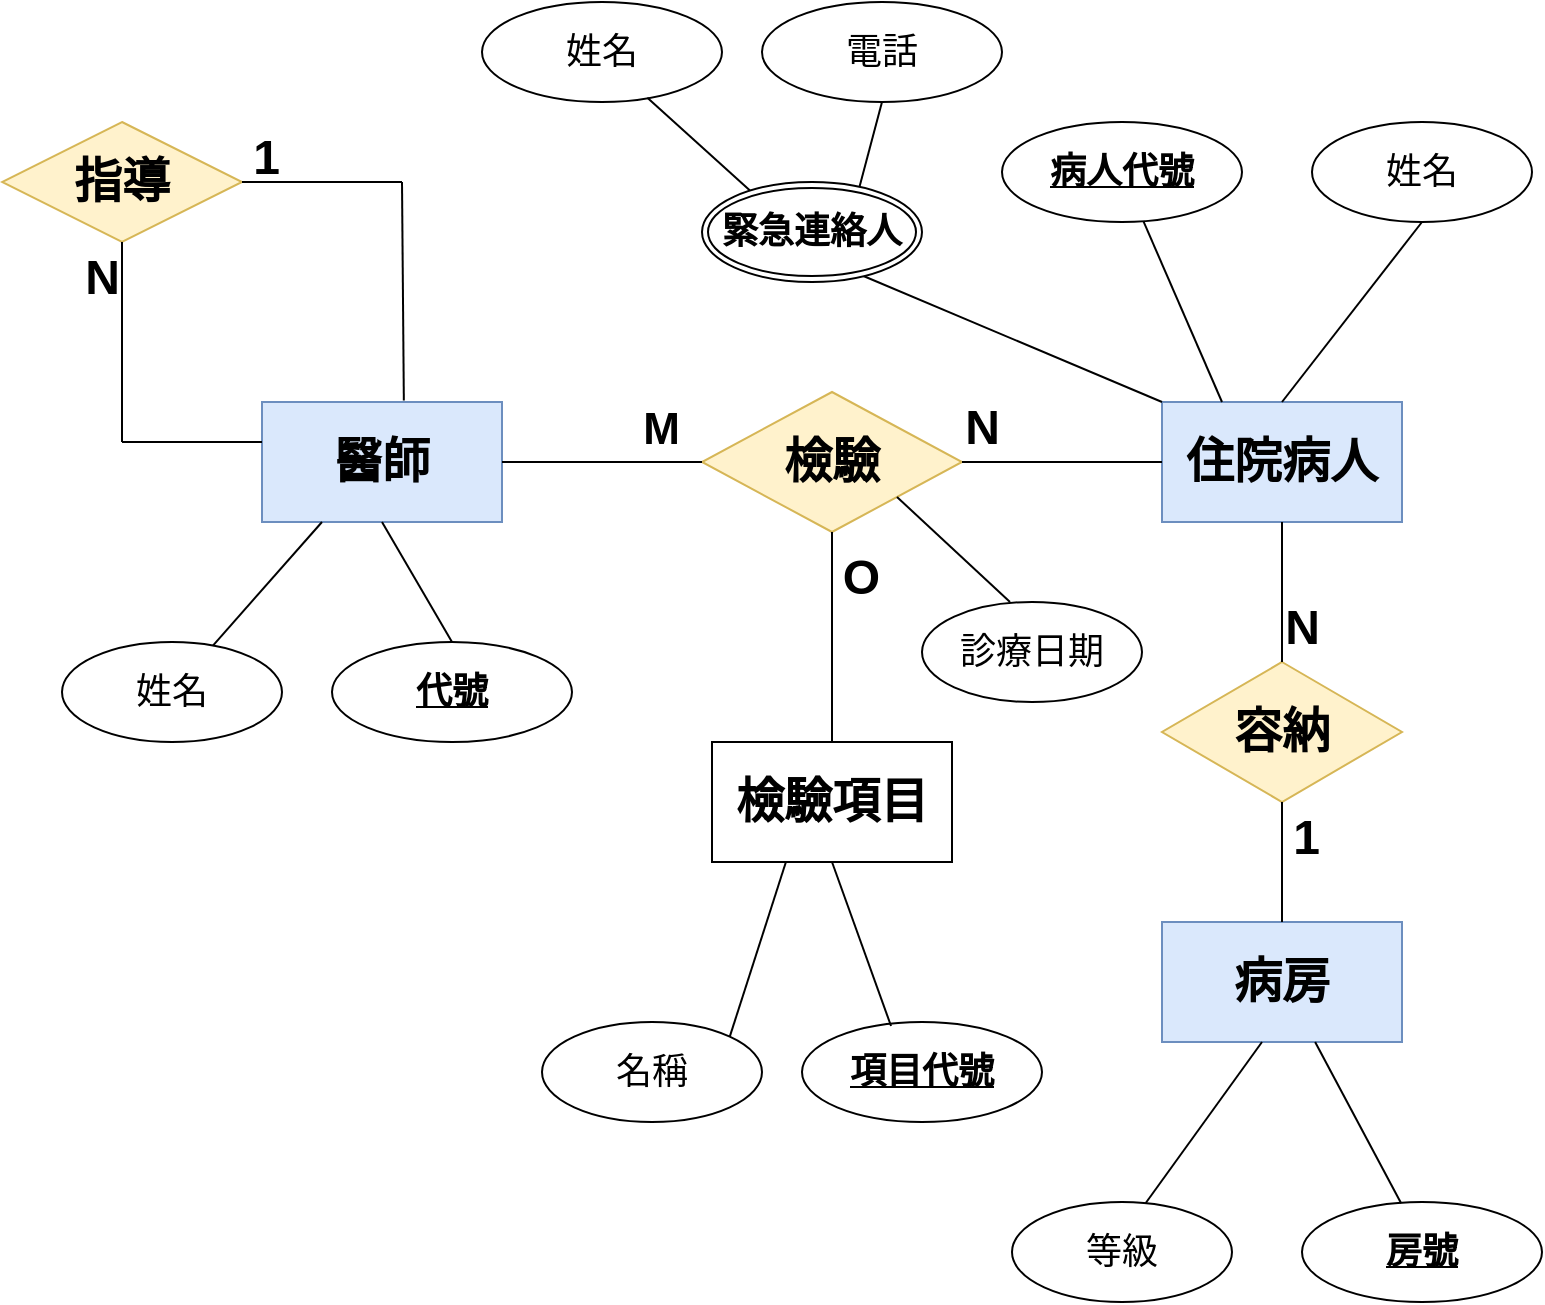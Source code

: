 <mxfile version="26.2.2">
  <diagram name="Page-1" id="cqVtKn7EBuxshjFLG5_r">
    <mxGraphModel dx="1092" dy="833" grid="1" gridSize="10" guides="1" tooltips="1" connect="1" arrows="1" fold="1" page="1" pageScale="1" pageWidth="827" pageHeight="1169" math="0" shadow="0">
      <root>
        <mxCell id="0" />
        <mxCell id="1" parent="0" />
        <mxCell id="WPy_mO1lc_CJaPaNIeYg-1" value="&lt;h1&gt;醫師&lt;/h1&gt;" style="rounded=0;whiteSpace=wrap;html=1;fillColor=#dae8fc;strokeColor=#6c8ebf;" parent="1" vertex="1">
          <mxGeometry x="160" y="290" width="120" height="60" as="geometry" />
        </mxCell>
        <mxCell id="WPy_mO1lc_CJaPaNIeYg-2" value="&lt;h1&gt;檢驗&lt;/h1&gt;" style="rhombus;whiteSpace=wrap;html=1;fillColor=#fff2cc;strokeColor=#d6b656;" parent="1" vertex="1">
          <mxGeometry x="380" y="285" width="130" height="70" as="geometry" />
        </mxCell>
        <mxCell id="WPy_mO1lc_CJaPaNIeYg-4" value="&lt;h1&gt;住院病人&lt;/h1&gt;" style="rounded=0;whiteSpace=wrap;html=1;fillColor=#dae8fc;strokeColor=#6c8ebf;" parent="1" vertex="1">
          <mxGeometry x="610" y="290" width="120" height="60" as="geometry" />
        </mxCell>
        <mxCell id="WPy_mO1lc_CJaPaNIeYg-5" value="" style="endArrow=none;html=1;rounded=0;entryX=1;entryY=0.5;entryDx=0;entryDy=0;exitX=0;exitY=0.5;exitDx=0;exitDy=0;" parent="1" source="WPy_mO1lc_CJaPaNIeYg-4" target="WPy_mO1lc_CJaPaNIeYg-2" edge="1">
          <mxGeometry relative="1" as="geometry">
            <mxPoint x="430" y="520" as="sourcePoint" />
            <mxPoint x="590" y="520" as="targetPoint" />
          </mxGeometry>
        </mxCell>
        <mxCell id="WPy_mO1lc_CJaPaNIeYg-6" value="&lt;h1&gt;N&lt;/h1&gt;" style="resizable=0;html=1;whiteSpace=wrap;align=right;verticalAlign=bottom;" parent="WPy_mO1lc_CJaPaNIeYg-5" connectable="0" vertex="1">
          <mxGeometry x="1" relative="1" as="geometry">
            <mxPoint x="20" y="15" as="offset" />
          </mxGeometry>
        </mxCell>
        <mxCell id="WPy_mO1lc_CJaPaNIeYg-7" value="" style="endArrow=none;html=1;rounded=0;exitX=1;exitY=0.5;exitDx=0;exitDy=0;entryX=0;entryY=0.5;entryDx=0;entryDy=0;" parent="1" source="WPy_mO1lc_CJaPaNIeYg-1" target="WPy_mO1lc_CJaPaNIeYg-2" edge="1">
          <mxGeometry relative="1" as="geometry">
            <mxPoint x="430" y="520" as="sourcePoint" />
            <mxPoint x="590" y="520" as="targetPoint" />
          </mxGeometry>
        </mxCell>
        <mxCell id="WPy_mO1lc_CJaPaNIeYg-8" value="&lt;h1&gt;&lt;font style=&quot;font-size: 22px;&quot;&gt;M&lt;/font&gt;&lt;/h1&gt;" style="resizable=0;html=1;whiteSpace=wrap;align=right;verticalAlign=bottom;" parent="WPy_mO1lc_CJaPaNIeYg-7" connectable="0" vertex="1">
          <mxGeometry x="1" relative="1" as="geometry">
            <mxPoint x="-10" y="15" as="offset" />
          </mxGeometry>
        </mxCell>
        <mxCell id="WPy_mO1lc_CJaPaNIeYg-9" value="&lt;h2&gt;&lt;u&gt;代號&lt;/u&gt;&lt;/h2&gt;" style="ellipse;whiteSpace=wrap;html=1;" parent="1" vertex="1">
          <mxGeometry x="195" y="410" width="120" height="50" as="geometry" />
        </mxCell>
        <mxCell id="WPy_mO1lc_CJaPaNIeYg-10" value="" style="endArrow=none;html=1;rounded=0;entryX=0.5;entryY=0;entryDx=0;entryDy=0;exitX=0.5;exitY=1;exitDx=0;exitDy=0;" parent="1" source="WPy_mO1lc_CJaPaNIeYg-1" target="WPy_mO1lc_CJaPaNIeYg-9" edge="1">
          <mxGeometry relative="1" as="geometry">
            <mxPoint x="280" y="290" as="sourcePoint" />
            <mxPoint x="740" y="520" as="targetPoint" />
          </mxGeometry>
        </mxCell>
        <mxCell id="WPy_mO1lc_CJaPaNIeYg-11" value="&lt;h2&gt;&lt;span style=&quot;font-weight: normal;&quot;&gt;姓名&lt;/span&gt;&lt;/h2&gt;" style="ellipse;whiteSpace=wrap;html=1;align=center;" parent="1" vertex="1">
          <mxGeometry x="60" y="410" width="110" height="50" as="geometry" />
        </mxCell>
        <mxCell id="WPy_mO1lc_CJaPaNIeYg-17" value="" style="endArrow=none;html=1;rounded=0;entryX=0.25;entryY=1;entryDx=0;entryDy=0;" parent="1" source="WPy_mO1lc_CJaPaNIeYg-11" target="WPy_mO1lc_CJaPaNIeYg-1" edge="1">
          <mxGeometry relative="1" as="geometry">
            <mxPoint x="430" y="510" as="sourcePoint" />
            <mxPoint x="590" y="510" as="targetPoint" />
          </mxGeometry>
        </mxCell>
        <mxCell id="WPy_mO1lc_CJaPaNIeYg-21" value="&lt;h2&gt;&lt;u&gt;病人代號&lt;/u&gt;&lt;/h2&gt;" style="ellipse;whiteSpace=wrap;html=1;" parent="1" vertex="1">
          <mxGeometry x="530" y="150" width="120" height="50" as="geometry" />
        </mxCell>
        <mxCell id="WPy_mO1lc_CJaPaNIeYg-22" value="&lt;h2&gt;&lt;span style=&quot;font-weight: normal;&quot;&gt;姓名&lt;/span&gt;&lt;/h2&gt;" style="ellipse;whiteSpace=wrap;html=1;align=center;" parent="1" vertex="1">
          <mxGeometry x="685" y="150" width="110" height="50" as="geometry" />
        </mxCell>
        <mxCell id="WPy_mO1lc_CJaPaNIeYg-24" value="" style="endArrow=none;html=1;rounded=0;exitX=0.25;exitY=0;exitDx=0;exitDy=0;" parent="1" source="WPy_mO1lc_CJaPaNIeYg-4" target="WPy_mO1lc_CJaPaNIeYg-21" edge="1">
          <mxGeometry relative="1" as="geometry">
            <mxPoint x="650" y="290" as="sourcePoint" />
            <mxPoint x="590" y="510" as="targetPoint" />
          </mxGeometry>
        </mxCell>
        <mxCell id="WPy_mO1lc_CJaPaNIeYg-25" value="" style="endArrow=none;html=1;rounded=0;entryX=0.5;entryY=1;entryDx=0;entryDy=0;exitX=0.5;exitY=0;exitDx=0;exitDy=0;" parent="1" source="WPy_mO1lc_CJaPaNIeYg-4" target="WPy_mO1lc_CJaPaNIeYg-22" edge="1">
          <mxGeometry relative="1" as="geometry">
            <mxPoint x="720" y="290" as="sourcePoint" />
            <mxPoint x="960" y="320" as="targetPoint" />
          </mxGeometry>
        </mxCell>
        <mxCell id="WPy_mO1lc_CJaPaNIeYg-26" value="" style="endArrow=none;html=1;rounded=0;entryX=0.723;entryY=0.93;entryDx=0;entryDy=0;exitX=0;exitY=0;exitDx=0;exitDy=0;entryPerimeter=0;" parent="1" source="WPy_mO1lc_CJaPaNIeYg-4" target="WPy_mO1lc_CJaPaNIeYg-31" edge="1">
          <mxGeometry relative="1" as="geometry">
            <mxPoint x="740" y="360" as="sourcePoint" />
            <mxPoint x="697.5" y="422" as="targetPoint" />
          </mxGeometry>
        </mxCell>
        <mxCell id="WPy_mO1lc_CJaPaNIeYg-31" value="&lt;h2&gt;緊急連絡人&lt;/h2&gt;" style="ellipse;shape=doubleEllipse;margin=3;whiteSpace=wrap;html=1;align=center;" parent="1" vertex="1">
          <mxGeometry x="380" y="180" width="110" height="50" as="geometry" />
        </mxCell>
        <mxCell id="WPy_mO1lc_CJaPaNIeYg-32" value="&lt;h2&gt;&lt;span style=&quot;font-weight: normal;&quot;&gt;姓名&lt;/span&gt;&lt;/h2&gt;" style="ellipse;whiteSpace=wrap;html=1;align=center;" parent="1" vertex="1">
          <mxGeometry x="270" y="90" width="120" height="50" as="geometry" />
        </mxCell>
        <mxCell id="WPy_mO1lc_CJaPaNIeYg-33" value="&lt;h2&gt;&lt;span style=&quot;font-weight: normal;&quot;&gt;電話&lt;/span&gt;&lt;/h2&gt;" style="ellipse;whiteSpace=wrap;html=1;align=center;" parent="1" vertex="1">
          <mxGeometry x="410" y="90" width="120" height="50" as="geometry" />
        </mxCell>
        <mxCell id="WPy_mO1lc_CJaPaNIeYg-34" value="" style="endArrow=none;html=1;rounded=0;exitX=0.689;exitY=0.957;exitDx=0;exitDy=0;exitPerimeter=0;entryX=0.218;entryY=0.084;entryDx=0;entryDy=0;entryPerimeter=0;" parent="1" source="WPy_mO1lc_CJaPaNIeYg-32" target="WPy_mO1lc_CJaPaNIeYg-31" edge="1">
          <mxGeometry relative="1" as="geometry">
            <mxPoint x="440" y="490" as="sourcePoint" />
            <mxPoint x="400" y="180" as="targetPoint" />
          </mxGeometry>
        </mxCell>
        <mxCell id="WPy_mO1lc_CJaPaNIeYg-35" value="" style="endArrow=none;html=1;rounded=0;entryX=0.716;entryY=0.048;entryDx=0;entryDy=0;entryPerimeter=0;exitX=0.5;exitY=1;exitDx=0;exitDy=0;" parent="1" source="WPy_mO1lc_CJaPaNIeYg-33" target="WPy_mO1lc_CJaPaNIeYg-31" edge="1">
          <mxGeometry relative="1" as="geometry">
            <mxPoint x="445" y="150" as="sourcePoint" />
            <mxPoint x="698" y="480" as="targetPoint" />
          </mxGeometry>
        </mxCell>
        <mxCell id="WPy_mO1lc_CJaPaNIeYg-36" value="&lt;h1&gt;檢驗項目&lt;/h1&gt;" style="rounded=0;whiteSpace=wrap;html=1;" parent="1" vertex="1">
          <mxGeometry x="385" y="460" width="120" height="60" as="geometry" />
        </mxCell>
        <mxCell id="WPy_mO1lc_CJaPaNIeYg-38" value="" style="endArrow=none;html=1;rounded=0;entryX=0.5;entryY=1;entryDx=0;entryDy=0;exitX=0.5;exitY=0;exitDx=0;exitDy=0;" parent="1" source="WPy_mO1lc_CJaPaNIeYg-36" target="WPy_mO1lc_CJaPaNIeYg-2" edge="1">
          <mxGeometry relative="1" as="geometry">
            <mxPoint x="270" y="414.5" as="sourcePoint" />
            <mxPoint x="430" y="414.5" as="targetPoint" />
          </mxGeometry>
        </mxCell>
        <mxCell id="WPy_mO1lc_CJaPaNIeYg-39" value="&lt;h1&gt;O&lt;/h1&gt;" style="resizable=0;html=1;whiteSpace=wrap;align=right;verticalAlign=bottom;" parent="WPy_mO1lc_CJaPaNIeYg-38" connectable="0" vertex="1">
          <mxGeometry x="1" relative="1" as="geometry">
            <mxPoint x="25" y="55" as="offset" />
          </mxGeometry>
        </mxCell>
        <mxCell id="WPy_mO1lc_CJaPaNIeYg-40" value="&lt;h2&gt;&lt;u&gt;項目代號&lt;/u&gt;&lt;/h2&gt;" style="ellipse;whiteSpace=wrap;html=1;" parent="1" vertex="1">
          <mxGeometry x="430" y="600" width="120" height="50" as="geometry" />
        </mxCell>
        <mxCell id="WPy_mO1lc_CJaPaNIeYg-41" value="" style="endArrow=none;html=1;rounded=0;entryX=0.5;entryY=1;entryDx=0;entryDy=0;exitX=0.371;exitY=0.04;exitDx=0;exitDy=0;exitPerimeter=0;" parent="1" source="WPy_mO1lc_CJaPaNIeYg-40" target="WPy_mO1lc_CJaPaNIeYg-36" edge="1">
          <mxGeometry relative="1" as="geometry">
            <mxPoint x="200" y="600" as="sourcePoint" />
            <mxPoint x="330" y="590" as="targetPoint" />
          </mxGeometry>
        </mxCell>
        <mxCell id="WPy_mO1lc_CJaPaNIeYg-43" value="&lt;h2&gt;&lt;span style=&quot;font-weight: normal;&quot;&gt;名稱&lt;/span&gt;&lt;/h2&gt;" style="ellipse;whiteSpace=wrap;html=1;align=center;" parent="1" vertex="1">
          <mxGeometry x="300" y="600" width="110" height="50" as="geometry" />
        </mxCell>
        <mxCell id="WPy_mO1lc_CJaPaNIeYg-45" value="" style="endArrow=none;html=1;rounded=0;exitX=1;exitY=0;exitDx=0;exitDy=0;entryX=0.308;entryY=1;entryDx=0;entryDy=0;entryPerimeter=0;" parent="1" source="WPy_mO1lc_CJaPaNIeYg-43" target="WPy_mO1lc_CJaPaNIeYg-36" edge="1">
          <mxGeometry relative="1" as="geometry">
            <mxPoint x="100" y="520" as="sourcePoint" />
            <mxPoint x="260" y="520" as="targetPoint" />
          </mxGeometry>
        </mxCell>
        <mxCell id="WPy_mO1lc_CJaPaNIeYg-46" value="&lt;h1&gt;病房&lt;/h1&gt;" style="rounded=0;whiteSpace=wrap;html=1;fillColor=#dae8fc;strokeColor=#6c8ebf;" parent="1" vertex="1">
          <mxGeometry x="610" y="550" width="120" height="60" as="geometry" />
        </mxCell>
        <mxCell id="WPy_mO1lc_CJaPaNIeYg-47" value="&lt;h2&gt;&lt;u&gt;房號&lt;/u&gt;&lt;/h2&gt;" style="ellipse;whiteSpace=wrap;html=1;" parent="1" vertex="1">
          <mxGeometry x="680" y="690" width="120" height="50" as="geometry" />
        </mxCell>
        <mxCell id="WPy_mO1lc_CJaPaNIeYg-48" value="&lt;h2&gt;&lt;span style=&quot;font-weight: normal;&quot;&gt;等級&lt;/span&gt;&lt;/h2&gt;" style="ellipse;whiteSpace=wrap;html=1;align=center;" parent="1" vertex="1">
          <mxGeometry x="535" y="690" width="110" height="50" as="geometry" />
        </mxCell>
        <mxCell id="WPy_mO1lc_CJaPaNIeYg-49" value="" style="endArrow=none;html=1;rounded=0;exitX=0.608;exitY=0.01;exitDx=0;exitDy=0;exitPerimeter=0;" parent="1" source="WPy_mO1lc_CJaPaNIeYg-48" edge="1">
          <mxGeometry relative="1" as="geometry">
            <mxPoint x="550" y="601" as="sourcePoint" />
            <mxPoint x="660" y="610" as="targetPoint" />
          </mxGeometry>
        </mxCell>
        <mxCell id="WPy_mO1lc_CJaPaNIeYg-50" value="" style="endArrow=none;html=1;rounded=0;entryX=0.638;entryY=1;entryDx=0;entryDy=0;exitX=0.413;exitY=0.012;exitDx=0;exitDy=0;exitPerimeter=0;entryPerimeter=0;" parent="1" source="WPy_mO1lc_CJaPaNIeYg-47" target="WPy_mO1lc_CJaPaNIeYg-46" edge="1">
          <mxGeometry relative="1" as="geometry">
            <mxPoint x="548" y="624" as="sourcePoint" />
            <mxPoint x="634" y="550" as="targetPoint" />
          </mxGeometry>
        </mxCell>
        <mxCell id="WPy_mO1lc_CJaPaNIeYg-51" value="&lt;h1&gt;容納&lt;/h1&gt;" style="rhombus;whiteSpace=wrap;html=1;fillColor=#fff2cc;strokeColor=#d6b656;" parent="1" vertex="1">
          <mxGeometry x="610" y="420" width="120" height="70" as="geometry" />
        </mxCell>
        <mxCell id="WPy_mO1lc_CJaPaNIeYg-52" value="" style="endArrow=none;html=1;rounded=0;entryX=0.5;entryY=0;entryDx=0;entryDy=0;exitX=0.5;exitY=1;exitDx=0;exitDy=0;" parent="1" source="WPy_mO1lc_CJaPaNIeYg-4" target="WPy_mO1lc_CJaPaNIeYg-51" edge="1">
          <mxGeometry relative="1" as="geometry">
            <mxPoint x="620" y="330" as="sourcePoint" />
            <mxPoint x="520" y="330" as="targetPoint" />
          </mxGeometry>
        </mxCell>
        <mxCell id="WPy_mO1lc_CJaPaNIeYg-53" value="&lt;h1&gt;N&lt;/h1&gt;" style="resizable=0;html=1;whiteSpace=wrap;align=right;verticalAlign=bottom;" parent="WPy_mO1lc_CJaPaNIeYg-52" connectable="0" vertex="1">
          <mxGeometry x="1" relative="1" as="geometry">
            <mxPoint x="20" y="15" as="offset" />
          </mxGeometry>
        </mxCell>
        <mxCell id="WPy_mO1lc_CJaPaNIeYg-54" value="" style="endArrow=none;html=1;rounded=0;entryX=0.5;entryY=1;entryDx=0;entryDy=0;exitX=0.5;exitY=0;exitDx=0;exitDy=0;" parent="1" source="WPy_mO1lc_CJaPaNIeYg-46" target="WPy_mO1lc_CJaPaNIeYg-51" edge="1">
          <mxGeometry relative="1" as="geometry">
            <mxPoint x="680" y="360" as="sourcePoint" />
            <mxPoint x="680" y="430" as="targetPoint" />
          </mxGeometry>
        </mxCell>
        <mxCell id="WPy_mO1lc_CJaPaNIeYg-55" value="&lt;h1&gt;1&lt;/h1&gt;" style="resizable=0;html=1;whiteSpace=wrap;align=right;verticalAlign=bottom;" parent="WPy_mO1lc_CJaPaNIeYg-54" connectable="0" vertex="1">
          <mxGeometry x="1" relative="1" as="geometry">
            <mxPoint x="20" y="50" as="offset" />
          </mxGeometry>
        </mxCell>
        <mxCell id="WPy_mO1lc_CJaPaNIeYg-57" value="&lt;h1&gt;指導&lt;/h1&gt;" style="shape=rhombus;perimeter=rhombusPerimeter;whiteSpace=wrap;html=1;align=center;fillColor=#fff2cc;strokeColor=#d6b656;" parent="1" vertex="1">
          <mxGeometry x="30" y="150" width="120" height="60" as="geometry" />
        </mxCell>
        <mxCell id="WPy_mO1lc_CJaPaNIeYg-59" value="" style="endArrow=none;html=1;rounded=0;entryX=0.591;entryY=-0.013;entryDx=0;entryDy=0;entryPerimeter=0;" parent="1" target="WPy_mO1lc_CJaPaNIeYg-1" edge="1">
          <mxGeometry relative="1" as="geometry">
            <mxPoint x="230" y="180" as="sourcePoint" />
            <mxPoint x="310" y="240" as="targetPoint" />
          </mxGeometry>
        </mxCell>
        <mxCell id="WPy_mO1lc_CJaPaNIeYg-60" value="" style="endArrow=none;html=1;rounded=0;entryX=1;entryY=0.5;entryDx=0;entryDy=0;" parent="1" target="WPy_mO1lc_CJaPaNIeYg-57" edge="1">
          <mxGeometry relative="1" as="geometry">
            <mxPoint x="230" y="180" as="sourcePoint" />
            <mxPoint x="320" y="150" as="targetPoint" />
          </mxGeometry>
        </mxCell>
        <mxCell id="WPy_mO1lc_CJaPaNIeYg-61" value="&lt;h1&gt;1&lt;/h1&gt;" style="resizable=0;html=1;whiteSpace=wrap;align=right;verticalAlign=bottom;" parent="WPy_mO1lc_CJaPaNIeYg-60" connectable="0" vertex="1">
          <mxGeometry x="1" relative="1" as="geometry">
            <mxPoint x="20" y="20" as="offset" />
          </mxGeometry>
        </mxCell>
        <mxCell id="WPy_mO1lc_CJaPaNIeYg-62" value="" style="endArrow=none;html=1;rounded=0;" parent="1" edge="1">
          <mxGeometry relative="1" as="geometry">
            <mxPoint x="90" y="310" as="sourcePoint" />
            <mxPoint x="160" y="310" as="targetPoint" />
            <Array as="points">
              <mxPoint x="120" y="310" />
            </Array>
          </mxGeometry>
        </mxCell>
        <mxCell id="WPy_mO1lc_CJaPaNIeYg-63" value="" style="endArrow=none;html=1;rounded=0;entryX=0.5;entryY=1;entryDx=0;entryDy=0;" parent="1" target="WPy_mO1lc_CJaPaNIeYg-57" edge="1">
          <mxGeometry relative="1" as="geometry">
            <mxPoint x="90" y="310" as="sourcePoint" />
            <mxPoint x="74.41" y="290" as="targetPoint" />
          </mxGeometry>
        </mxCell>
        <mxCell id="WPy_mO1lc_CJaPaNIeYg-64" value="&lt;h1&gt;N&lt;/h1&gt;" style="resizable=0;html=1;whiteSpace=wrap;align=right;verticalAlign=bottom;" parent="WPy_mO1lc_CJaPaNIeYg-63" connectable="0" vertex="1">
          <mxGeometry x="1" relative="1" as="geometry">
            <mxPoint y="50" as="offset" />
          </mxGeometry>
        </mxCell>
        <mxCell id="kIfWGnTVIZCXjxdMAxW_-1" value="&lt;h2&gt;&lt;span style=&quot;font-weight: normal;&quot;&gt;診療日期&lt;/span&gt;&lt;/h2&gt;" style="ellipse;whiteSpace=wrap;html=1;align=center;" vertex="1" parent="1">
          <mxGeometry x="490" y="390" width="110" height="50" as="geometry" />
        </mxCell>
        <mxCell id="kIfWGnTVIZCXjxdMAxW_-2" value="" style="endArrow=none;html=1;rounded=0;entryX=0.4;entryY=0;entryDx=0;entryDy=0;exitX=1;exitY=1;exitDx=0;exitDy=0;entryPerimeter=0;" edge="1" parent="1" source="WPy_mO1lc_CJaPaNIeYg-2" target="kIfWGnTVIZCXjxdMAxW_-1">
          <mxGeometry relative="1" as="geometry">
            <mxPoint x="680" y="300" as="sourcePoint" />
            <mxPoint x="750" y="210" as="targetPoint" />
          </mxGeometry>
        </mxCell>
      </root>
    </mxGraphModel>
  </diagram>
</mxfile>

